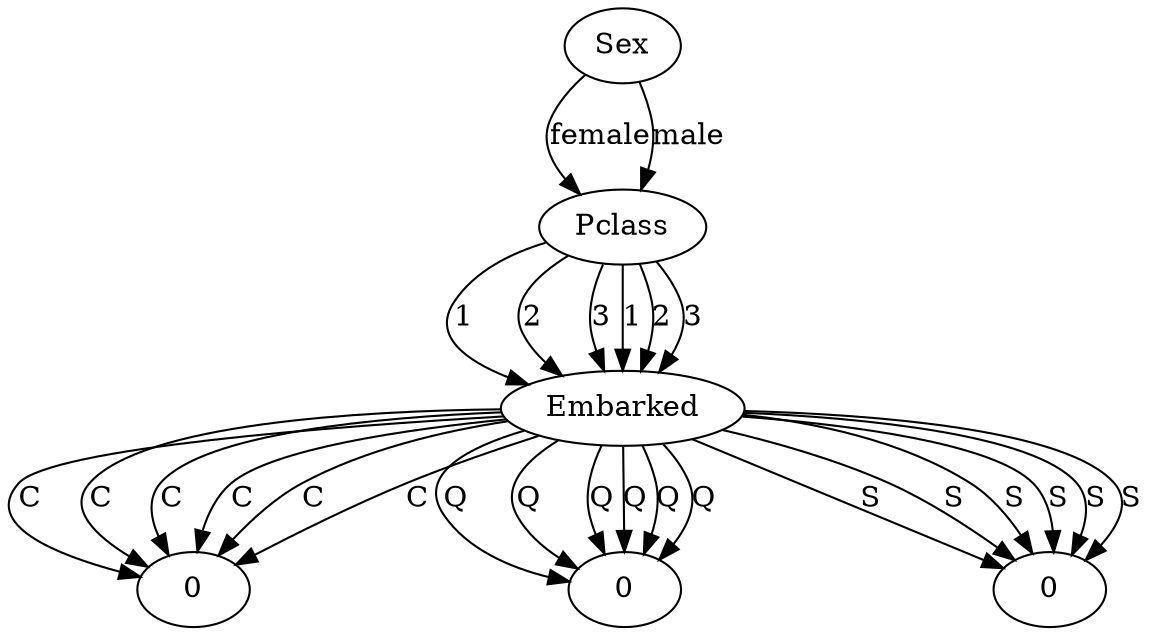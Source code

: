 // Decision Tree
digraph {
	0 [label=Sex]
	1 [label=Pclass]
	0 -> 1 [label=female]
	2 [label=Embarked]
	1 -> 2 [label=1]
	3 [label=1]
	2 -> 3 [label=C]
	4 [label=1]
	2 -> 4 [label=Q]
	5 [label=1]
	2 -> 5 [label=S]
	2 [label=Embarked]
	1 -> 2 [label=2]
	3 [label=1]
	2 -> 3 [label=C]
	4 [label=1]
	2 -> 4 [label=Q]
	5 [label=1]
	2 -> 5 [label=S]
	2 [label=Embarked]
	1 -> 2 [label=3]
	3 [label=1]
	2 -> 3 [label=C]
	4 [label=1]
	2 -> 4 [label=Q]
	5 [label=1]
	2 -> 5 [label=S]
	1 [label=Pclass]
	0 -> 1 [label=male]
	2 [label=Embarked]
	1 -> 2 [label=1]
	3 [label=0]
	2 -> 3 [label=C]
	4 [label=0]
	2 -> 4 [label=Q]
	5 [label=0]
	2 -> 5 [label=S]
	2 [label=Embarked]
	1 -> 2 [label=2]
	3 [label=0]
	2 -> 3 [label=C]
	4 [label=0]
	2 -> 4 [label=Q]
	5 [label=0]
	2 -> 5 [label=S]
	2 [label=Embarked]
	1 -> 2 [label=3]
	3 [label=0]
	2 -> 3 [label=C]
	4 [label=0]
	2 -> 4 [label=Q]
	5 [label=0]
	2 -> 5 [label=S]
}
